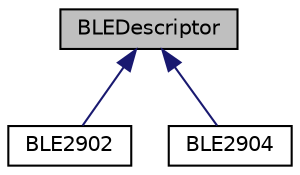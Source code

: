 digraph "BLEDescriptor"
{
  edge [fontname="Helvetica",fontsize="10",labelfontname="Helvetica",labelfontsize="10"];
  node [fontname="Helvetica",fontsize="10",shape=record];
  Node0 [label="BLEDescriptor",height=0.2,width=0.4,color="black", fillcolor="grey75", style="filled", fontcolor="black"];
  Node0 -> Node1 [dir="back",color="midnightblue",fontsize="10",style="solid",fontname="Helvetica"];
  Node1 [label="BLE2902",height=0.2,width=0.4,color="black", fillcolor="white", style="filled",URL="$class_b_l_e2902.html",tooltip="Descriptor for Client Characteristic Configuration. "];
  Node0 -> Node2 [dir="back",color="midnightblue",fontsize="10",style="solid",fontname="Helvetica"];
  Node2 [label="BLE2904",height=0.2,width=0.4,color="black", fillcolor="white", style="filled",URL="$class_b_l_e2904.html",tooltip="Descriptor for Characteristic Presentation Format. "];
}
